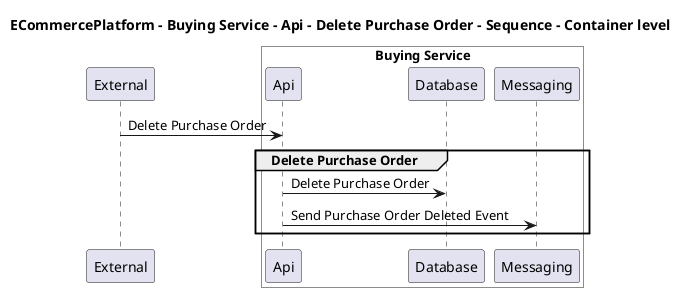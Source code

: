 @startuml

title ECommercePlatform - Buying Service - Api - Delete Purchase Order - Sequence - Container level

participant "External" as C4InterFlow.SoftwareSystems.ExternalSystem

box "Buying Service" #White
    participant "Api" as ECommercePlatform.SoftwareSystems.BuyingService.Containers.Api
    participant "Database" as ECommercePlatform.SoftwareSystems.BuyingService.Containers.Database
    participant "Messaging" as ECommercePlatform.SoftwareSystems.BuyingService.Containers.Messaging
end box


C4InterFlow.SoftwareSystems.ExternalSystem -> ECommercePlatform.SoftwareSystems.BuyingService.Containers.Api : Delete Purchase Order
group Delete Purchase Order
ECommercePlatform.SoftwareSystems.BuyingService.Containers.Api -> ECommercePlatform.SoftwareSystems.BuyingService.Containers.Database : Delete Purchase Order
ECommercePlatform.SoftwareSystems.BuyingService.Containers.Api -> ECommercePlatform.SoftwareSystems.BuyingService.Containers.Messaging : Send Purchase Order Deleted Event
end


@enduml

